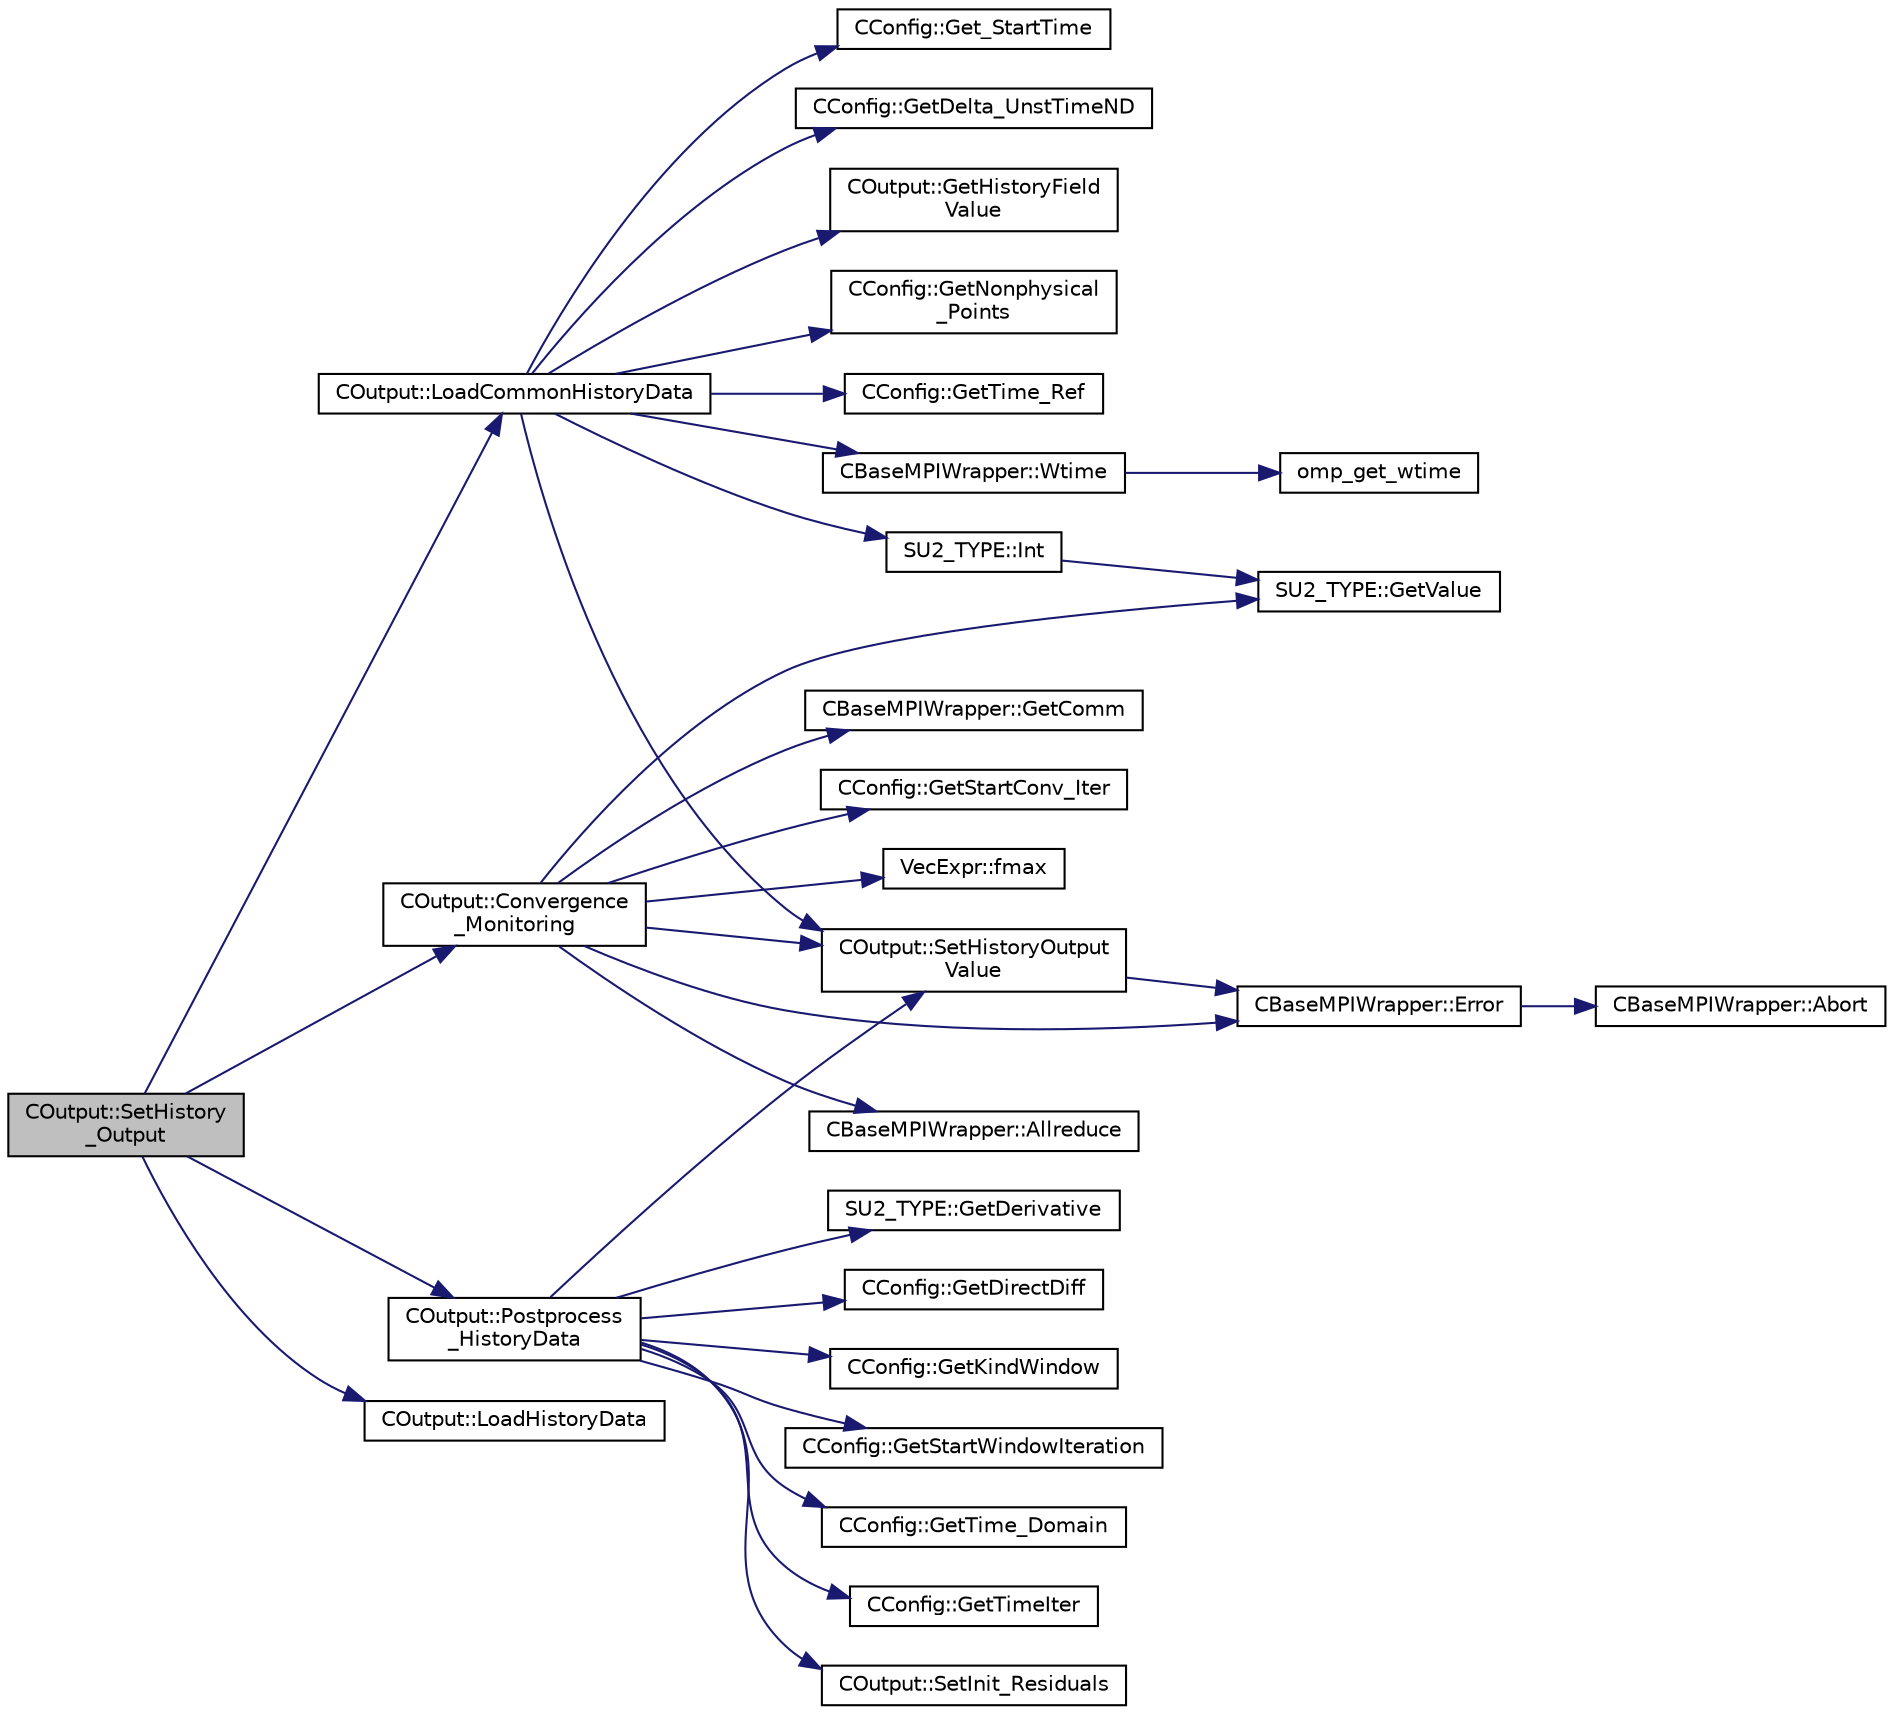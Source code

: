 digraph "COutput::SetHistory_Output"
{
 // LATEX_PDF_SIZE
  edge [fontname="Helvetica",fontsize="10",labelfontname="Helvetica",labelfontsize="10"];
  node [fontname="Helvetica",fontsize="10",shape=record];
  rankdir="LR";
  Node1 [label="COutput::SetHistory\l_Output",height=0.2,width=0.4,color="black", fillcolor="grey75", style="filled", fontcolor="black",tooltip="Collects history data from the solvers and monitors the convergence. Does not write to screen or file..."];
  Node1 -> Node2 [color="midnightblue",fontsize="10",style="solid",fontname="Helvetica"];
  Node2 [label="COutput::Convergence\l_Monitoring",height=0.2,width=0.4,color="black", fillcolor="white", style="filled",URL="$classCOutput.html#ad6a512715652bcf82c907b92da4302b8",tooltip="Monitor the convergence of an output field."];
  Node2 -> Node3 [color="midnightblue",fontsize="10",style="solid",fontname="Helvetica"];
  Node3 [label="CBaseMPIWrapper::Allreduce",height=0.2,width=0.4,color="black", fillcolor="white", style="filled",URL="$classCBaseMPIWrapper.html#a381d4b3738c09d92ee1ae9f89715b541",tooltip=" "];
  Node2 -> Node4 [color="midnightblue",fontsize="10",style="solid",fontname="Helvetica"];
  Node4 [label="CBaseMPIWrapper::Error",height=0.2,width=0.4,color="black", fillcolor="white", style="filled",URL="$classCBaseMPIWrapper.html#a04457c47629bda56704e6a8804833eeb",tooltip=" "];
  Node4 -> Node5 [color="midnightblue",fontsize="10",style="solid",fontname="Helvetica"];
  Node5 [label="CBaseMPIWrapper::Abort",height=0.2,width=0.4,color="black", fillcolor="white", style="filled",URL="$classCBaseMPIWrapper.html#af7297d861dca86b45cf561b6ab642e8f",tooltip=" "];
  Node2 -> Node6 [color="midnightblue",fontsize="10",style="solid",fontname="Helvetica"];
  Node6 [label="VecExpr::fmax",height=0.2,width=0.4,color="black", fillcolor="white", style="filled",URL="$group__VecExpr.html#gaa1a2012ba7d4b10571ed831a1e27167f",tooltip=" "];
  Node2 -> Node7 [color="midnightblue",fontsize="10",style="solid",fontname="Helvetica"];
  Node7 [label="CBaseMPIWrapper::GetComm",height=0.2,width=0.4,color="black", fillcolor="white", style="filled",URL="$classCBaseMPIWrapper.html#a8154391fc3522954802889d81d4ef5da",tooltip=" "];
  Node2 -> Node8 [color="midnightblue",fontsize="10",style="solid",fontname="Helvetica"];
  Node8 [label="CConfig::GetStartConv_Iter",height=0.2,width=0.4,color="black", fillcolor="white", style="filled",URL="$classCConfig.html#af39d61d7738b0104b4fe26d8f177c90f",tooltip="Get the number of iterations that are not considered in the convergence criteria."];
  Node2 -> Node9 [color="midnightblue",fontsize="10",style="solid",fontname="Helvetica"];
  Node9 [label="SU2_TYPE::GetValue",height=0.2,width=0.4,color="black", fillcolor="white", style="filled",URL="$namespaceSU2__TYPE.html#adf52a59d6f4e578f7915ec9abbf7cb22",tooltip="Get the (primitive) value of the datatype (needs to be specialized for active types)."];
  Node2 -> Node10 [color="midnightblue",fontsize="10",style="solid",fontname="Helvetica"];
  Node10 [label="COutput::SetHistoryOutput\lValue",height=0.2,width=0.4,color="black", fillcolor="white", style="filled",URL="$classCOutput.html#a1c1f836992f419544472329a44b8836e",tooltip="Set the value of a history output field."];
  Node10 -> Node4 [color="midnightblue",fontsize="10",style="solid",fontname="Helvetica"];
  Node1 -> Node11 [color="midnightblue",fontsize="10",style="solid",fontname="Helvetica"];
  Node11 [label="COutput::LoadCommonHistoryData",height=0.2,width=0.4,color="black", fillcolor="white", style="filled",URL="$classCOutput.html#a6babc71093859506fc4ff953467b376f",tooltip="Load values of the history fields common for all solvers."];
  Node11 -> Node12 [color="midnightblue",fontsize="10",style="solid",fontname="Helvetica"];
  Node12 [label="CConfig::Get_StartTime",height=0.2,width=0.4,color="black", fillcolor="white", style="filled",URL="$classCConfig.html#ae6674ab7efe2a163bc37cd856defcc82",tooltip="Get the start time to track a phase of the code (preprocessing, compute, output)."];
  Node11 -> Node13 [color="midnightblue",fontsize="10",style="solid",fontname="Helvetica"];
  Node13 [label="CConfig::GetDelta_UnstTimeND",height=0.2,width=0.4,color="black", fillcolor="white", style="filled",URL="$classCConfig.html#a0acfef8e480970316e9e672eacd59e9b",tooltip="If we are prforming an unsteady simulation, there is only one value of the time step for the complete..."];
  Node11 -> Node14 [color="midnightblue",fontsize="10",style="solid",fontname="Helvetica"];
  Node14 [label="COutput::GetHistoryField\lValue",height=0.2,width=0.4,color="black", fillcolor="white", style="filled",URL="$classCOutput.html#a249a132836f70f168631f14b09a8802b",tooltip="Get the value of particular history output field."];
  Node11 -> Node15 [color="midnightblue",fontsize="10",style="solid",fontname="Helvetica"];
  Node15 [label="CConfig::GetNonphysical\l_Points",height=0.2,width=0.4,color="black", fillcolor="white", style="filled",URL="$classCConfig.html#a33c414309ccb1bd19db65361a7d23da2",tooltip="Get the current number of non-physical nodes in the solution."];
  Node11 -> Node16 [color="midnightblue",fontsize="10",style="solid",fontname="Helvetica"];
  Node16 [label="CConfig::GetTime_Ref",height=0.2,width=0.4,color="black", fillcolor="white", style="filled",URL="$classCConfig.html#a4c79c371ab6c2973f768a6104fce3853",tooltip="Get the value of the reference time for non-dimensionalization."];
  Node11 -> Node17 [color="midnightblue",fontsize="10",style="solid",fontname="Helvetica"];
  Node17 [label="SU2_TYPE::Int",height=0.2,width=0.4,color="black", fillcolor="white", style="filled",URL="$namespaceSU2__TYPE.html#a6b48817766d8a6486caa2807a52f6bae",tooltip="Casts the primitive value to int (uses GetValue, already implemented for each type)."];
  Node17 -> Node9 [color="midnightblue",fontsize="10",style="solid",fontname="Helvetica"];
  Node11 -> Node10 [color="midnightblue",fontsize="10",style="solid",fontname="Helvetica"];
  Node11 -> Node18 [color="midnightblue",fontsize="10",style="solid",fontname="Helvetica"];
  Node18 [label="CBaseMPIWrapper::Wtime",height=0.2,width=0.4,color="black", fillcolor="white", style="filled",URL="$classCBaseMPIWrapper.html#adcf32aa628d4b515e8835bc5c56fbf08",tooltip=" "];
  Node18 -> Node19 [color="midnightblue",fontsize="10",style="solid",fontname="Helvetica"];
  Node19 [label="omp_get_wtime",height=0.2,width=0.4,color="black", fillcolor="white", style="filled",URL="$omp__structure_8hpp.html#a649bd48ab038a72108f11f5a85316266",tooltip="Return the wall time."];
  Node1 -> Node20 [color="midnightblue",fontsize="10",style="solid",fontname="Helvetica"];
  Node20 [label="COutput::LoadHistoryData",height=0.2,width=0.4,color="black", fillcolor="white", style="filled",URL="$classCOutput.html#a0e243627ea7e1ef04e68cd9b51d2736b",tooltip="Load the history output field values."];
  Node1 -> Node21 [color="midnightblue",fontsize="10",style="solid",fontname="Helvetica"];
  Node21 [label="COutput::Postprocess\l_HistoryData",height=0.2,width=0.4,color="black", fillcolor="white", style="filled",URL="$classCOutput.html#ab2286efe6e4b78dd0daf13d2f1a6f886",tooltip="Postprocess_HistoryData."];
  Node21 -> Node22 [color="midnightblue",fontsize="10",style="solid",fontname="Helvetica"];
  Node22 [label="SU2_TYPE::GetDerivative",height=0.2,width=0.4,color="black", fillcolor="white", style="filled",URL="$namespaceSU2__TYPE.html#a7300627e76e21e6d1a3bd8bf7c2fcd74",tooltip="Get the derivative value of the datatype (needs to be implemented for each new type)."];
  Node21 -> Node23 [color="midnightblue",fontsize="10",style="solid",fontname="Helvetica"];
  Node23 [label="CConfig::GetDirectDiff",height=0.2,width=0.4,color="black", fillcolor="white", style="filled",URL="$classCConfig.html#a1756760d4a98f886411a703d71bda3f2",tooltip="Get the direct differentation method."];
  Node21 -> Node24 [color="midnightblue",fontsize="10",style="solid",fontname="Helvetica"];
  Node24 [label="CConfig::GetKindWindow",height=0.2,width=0.4,color="black", fillcolor="white", style="filled",URL="$classCConfig.html#ade88b12b751446e55c47e542ce4ae764",tooltip="Get Index of the window function used as weight in the cost functional."];
  Node21 -> Node25 [color="midnightblue",fontsize="10",style="solid",fontname="Helvetica"];
  Node25 [label="CConfig::GetStartWindowIteration",height=0.2,width=0.4,color="black", fillcolor="white", style="filled",URL="$classCConfig.html#a63b0d6add42381653e7fd36acfa9afad",tooltip="Get the Starting Iteration for the windowing approach in Sensitivity Analysis for period-averaged out..."];
  Node21 -> Node26 [color="midnightblue",fontsize="10",style="solid",fontname="Helvetica"];
  Node26 [label="CConfig::GetTime_Domain",height=0.2,width=0.4,color="black", fillcolor="white", style="filled",URL="$classCConfig.html#a85d2e3cf43b77c63642c40c235b853f3",tooltip="Check if the multizone problem is solved for time domain."];
  Node21 -> Node27 [color="midnightblue",fontsize="10",style="solid",fontname="Helvetica"];
  Node27 [label="CConfig::GetTimeIter",height=0.2,width=0.4,color="black", fillcolor="white", style="filled",URL="$classCConfig.html#aec6051895c2e4f593a5c245104548b78",tooltip="Get the current time iteration number."];
  Node21 -> Node10 [color="midnightblue",fontsize="10",style="solid",fontname="Helvetica"];
  Node21 -> Node28 [color="midnightblue",fontsize="10",style="solid",fontname="Helvetica"];
  Node28 [label="COutput::SetInit_Residuals",height=0.2,width=0.4,color="black", fillcolor="white", style="filled",URL="$classCOutput.html#af4ab876a491ebf16f68f336142734136",tooltip="Check whether the base values for relative residuals should be initialized."];
}

